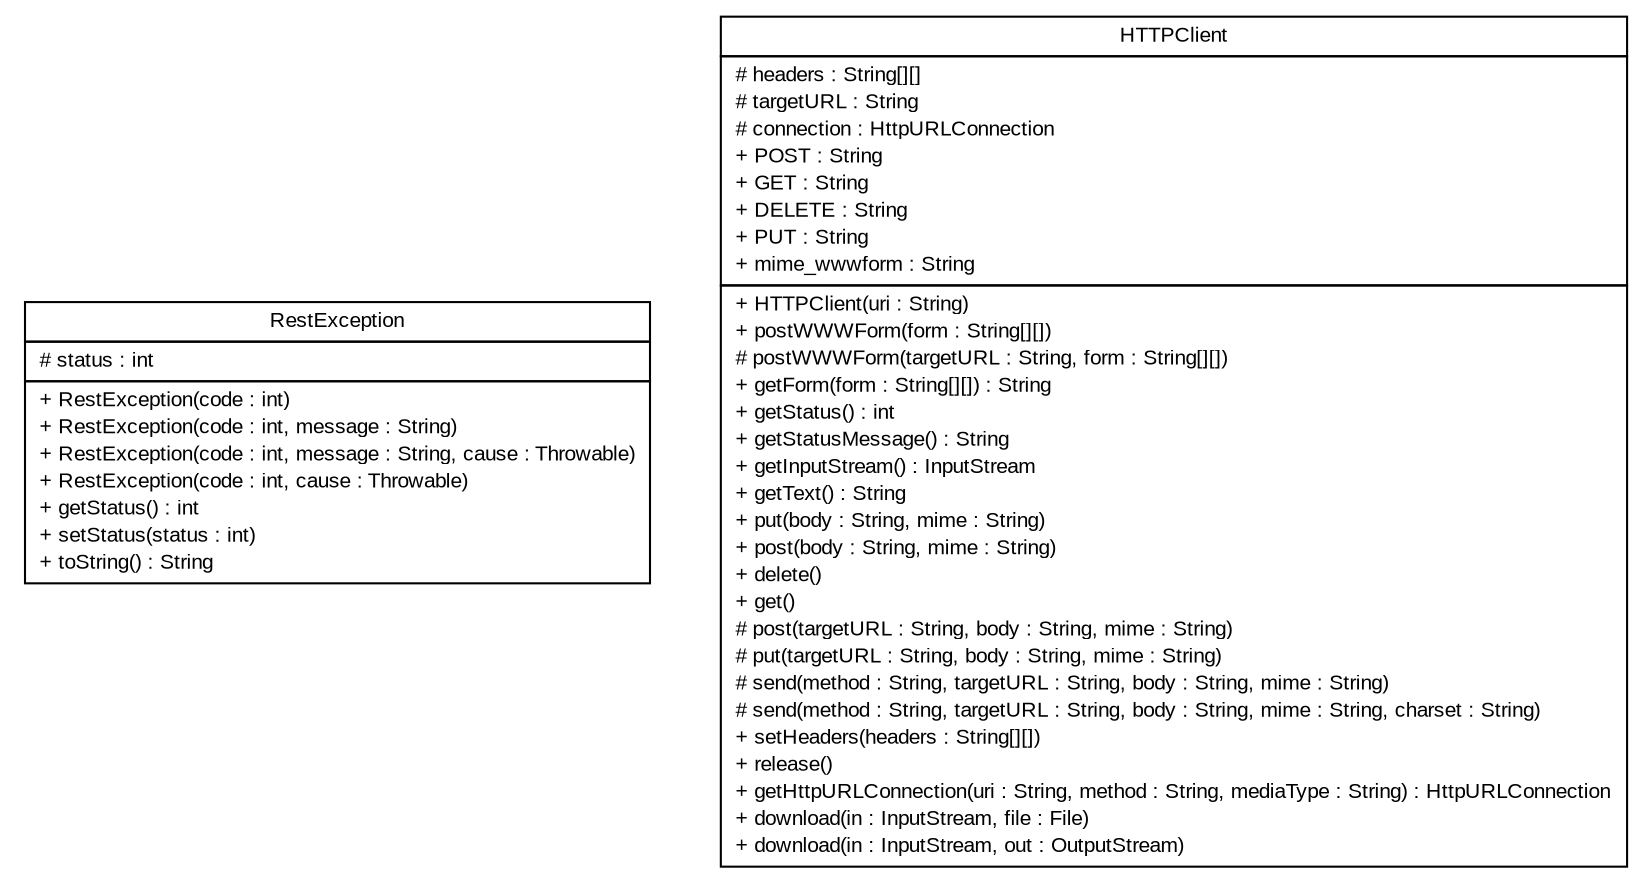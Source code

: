 #!/usr/local/bin/dot
#
# Class diagram 
# Generated by UmlGraph version 4.6 (http://www.spinellis.gr/sw/umlgraph)
#

digraph G {
	edge [fontname="arial",fontsize=10,labelfontname="arial",labelfontsize=10];
	node [fontname="arial",fontsize=10,shape=plaintext];
	// org.opentox.rest.RestException
	c178 [label=<<table border="0" cellborder="1" cellspacing="0" cellpadding="2" port="p" href="./RestException.html">
		<tr><td><table border="0" cellspacing="0" cellpadding="1">
			<tr><td> RestException </td></tr>
		</table></td></tr>
		<tr><td><table border="0" cellspacing="0" cellpadding="1">
			<tr><td align="left"> # status : int </td></tr>
		</table></td></tr>
		<tr><td><table border="0" cellspacing="0" cellpadding="1">
			<tr><td align="left"> + RestException(code : int) </td></tr>
			<tr><td align="left"> + RestException(code : int, message : String) </td></tr>
			<tr><td align="left"> + RestException(code : int, message : String, cause : Throwable) </td></tr>
			<tr><td align="left"> + RestException(code : int, cause : Throwable) </td></tr>
			<tr><td align="left"> + getStatus() : int </td></tr>
			<tr><td align="left"> + setStatus(status : int) </td></tr>
			<tr><td align="left"> + toString() : String </td></tr>
		</table></td></tr>
		</table>>, fontname="arial", fontcolor="black", fontsize=10.0];
	// org.opentox.rest.HTTPClient
	c179 [label=<<table border="0" cellborder="1" cellspacing="0" cellpadding="2" port="p" href="./HTTPClient.html">
		<tr><td><table border="0" cellspacing="0" cellpadding="1">
			<tr><td> HTTPClient </td></tr>
		</table></td></tr>
		<tr><td><table border="0" cellspacing="0" cellpadding="1">
			<tr><td align="left"> # headers : String[][] </td></tr>
			<tr><td align="left"> # targetURL : String </td></tr>
			<tr><td align="left"> # connection : HttpURLConnection </td></tr>
			<tr><td align="left"> + POST : String </td></tr>
			<tr><td align="left"> + GET : String </td></tr>
			<tr><td align="left"> + DELETE : String </td></tr>
			<tr><td align="left"> + PUT : String </td></tr>
			<tr><td align="left"> + mime_wwwform : String </td></tr>
		</table></td></tr>
		<tr><td><table border="0" cellspacing="0" cellpadding="1">
			<tr><td align="left"> + HTTPClient(uri : String) </td></tr>
			<tr><td align="left"> + postWWWForm(form : String[][]) </td></tr>
			<tr><td align="left"> # postWWWForm(targetURL : String, form : String[][]) </td></tr>
			<tr><td align="left"> + getForm(form : String[][]) : String </td></tr>
			<tr><td align="left"> + getStatus() : int </td></tr>
			<tr><td align="left"> + getStatusMessage() : String </td></tr>
			<tr><td align="left"> + getInputStream() : InputStream </td></tr>
			<tr><td align="left"> + getText() : String </td></tr>
			<tr><td align="left"> + put(body : String, mime : String) </td></tr>
			<tr><td align="left"> + post(body : String, mime : String) </td></tr>
			<tr><td align="left"> + delete() </td></tr>
			<tr><td align="left"> + get() </td></tr>
			<tr><td align="left"> # post(targetURL : String, body : String, mime : String) </td></tr>
			<tr><td align="left"> # put(targetURL : String, body : String, mime : String) </td></tr>
			<tr><td align="left"> # send(method : String, targetURL : String, body : String, mime : String) </td></tr>
			<tr><td align="left"> # send(method : String, targetURL : String, body : String, mime : String, charset : String) </td></tr>
			<tr><td align="left"> + setHeaders(headers : String[][]) </td></tr>
			<tr><td align="left"> + release() </td></tr>
			<tr><td align="left"> + getHttpURLConnection(uri : String, method : String, mediaType : String) : HttpURLConnection </td></tr>
			<tr><td align="left"> + download(in : InputStream, file : File) </td></tr>
			<tr><td align="left"> + download(in : InputStream, out : OutputStream) </td></tr>
		</table></td></tr>
		</table>>, fontname="arial", fontcolor="black", fontsize=10.0];
}

